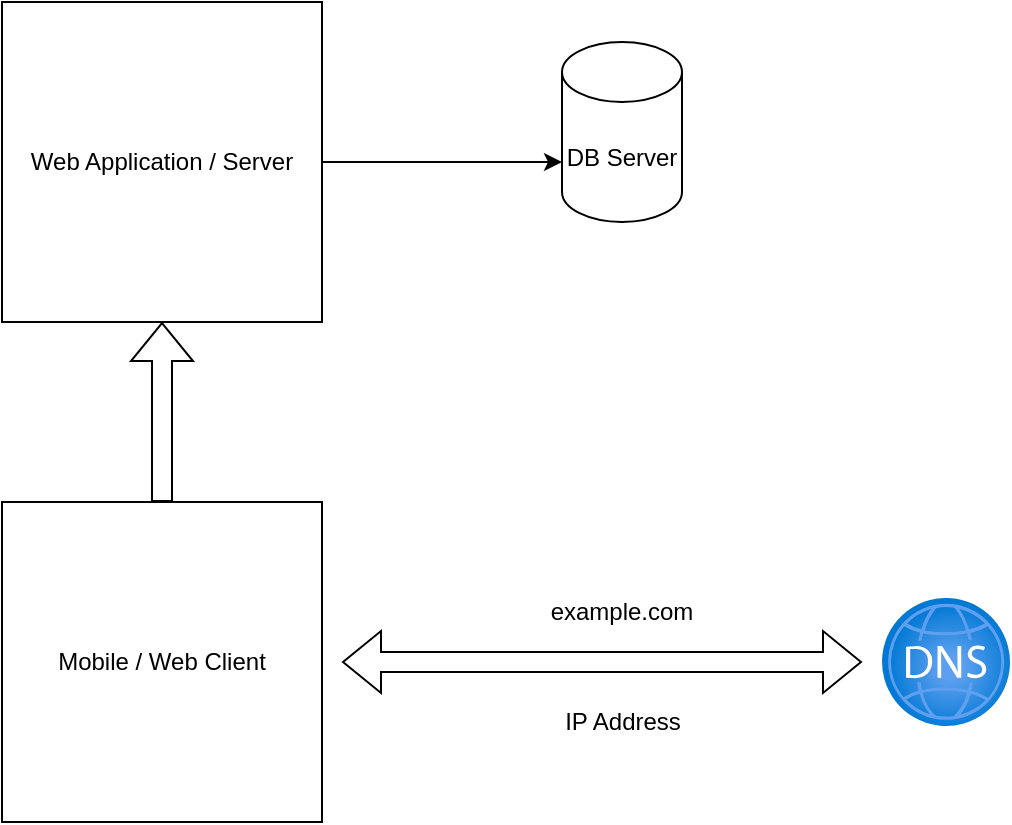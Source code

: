 <mxfile version="20.5.1" type="github">
  <diagram id="lPzttRUac0EdDahc5sDr" name="Page-1">
    <mxGraphModel dx="862" dy="432" grid="1" gridSize="10" guides="1" tooltips="1" connect="1" arrows="1" fold="1" page="1" pageScale="1" pageWidth="850" pageHeight="1100" math="0" shadow="0">
      <root>
        <mxCell id="0" />
        <mxCell id="1" parent="0" />
        <mxCell id="Sf67TP1qRJDmqfovEGl8-1" value="Web Application / Server" style="whiteSpace=wrap;html=1;aspect=fixed;" vertex="1" parent="1">
          <mxGeometry x="200" y="40" width="160" height="160" as="geometry" />
        </mxCell>
        <mxCell id="Sf67TP1qRJDmqfovEGl8-2" value="DB Server" style="shape=cylinder3;whiteSpace=wrap;html=1;boundedLbl=1;backgroundOutline=1;size=15;" vertex="1" parent="1">
          <mxGeometry x="480" y="60" width="60" height="90" as="geometry" />
        </mxCell>
        <mxCell id="Sf67TP1qRJDmqfovEGl8-3" value="Mobile / Web Client" style="whiteSpace=wrap;html=1;aspect=fixed;" vertex="1" parent="1">
          <mxGeometry x="200" y="290" width="160" height="160" as="geometry" />
        </mxCell>
        <mxCell id="Sf67TP1qRJDmqfovEGl8-4" value="" style="aspect=fixed;html=1;points=[];align=center;image;fontSize=12;image=img/lib/azure2/networking/DNS_Zones.svg;" vertex="1" parent="1">
          <mxGeometry x="640" y="338" width="64" height="64" as="geometry" />
        </mxCell>
        <mxCell id="Sf67TP1qRJDmqfovEGl8-5" value="" style="shape=flexArrow;endArrow=classic;startArrow=classic;html=1;rounded=0;" edge="1" parent="1">
          <mxGeometry width="100" height="100" relative="1" as="geometry">
            <mxPoint x="370" y="370" as="sourcePoint" />
            <mxPoint x="630" y="370" as="targetPoint" />
          </mxGeometry>
        </mxCell>
        <mxCell id="Sf67TP1qRJDmqfovEGl8-6" value="example.com" style="text;html=1;strokeColor=none;fillColor=none;align=center;verticalAlign=middle;whiteSpace=wrap;rounded=0;" vertex="1" parent="1">
          <mxGeometry x="480" y="330" width="60" height="30" as="geometry" />
        </mxCell>
        <mxCell id="Sf67TP1qRJDmqfovEGl8-7" value="IP Address" style="text;html=1;align=center;verticalAlign=middle;resizable=0;points=[];autosize=1;strokeColor=none;fillColor=none;" vertex="1" parent="1">
          <mxGeometry x="470" y="385" width="80" height="30" as="geometry" />
        </mxCell>
        <mxCell id="Sf67TP1qRJDmqfovEGl8-10" value="" style="shape=flexArrow;endArrow=classic;html=1;rounded=0;exitX=0.5;exitY=0;exitDx=0;exitDy=0;" edge="1" parent="1" source="Sf67TP1qRJDmqfovEGl8-3" target="Sf67TP1qRJDmqfovEGl8-1">
          <mxGeometry width="50" height="50" relative="1" as="geometry">
            <mxPoint x="400" y="260" as="sourcePoint" />
            <mxPoint x="300" y="210" as="targetPoint" />
          </mxGeometry>
        </mxCell>
        <mxCell id="Sf67TP1qRJDmqfovEGl8-11" value="" style="endArrow=classic;html=1;rounded=0;entryX=0;entryY=0;entryDx=0;entryDy=60;entryPerimeter=0;" edge="1" parent="1" target="Sf67TP1qRJDmqfovEGl8-2">
          <mxGeometry width="50" height="50" relative="1" as="geometry">
            <mxPoint x="360" y="120" as="sourcePoint" />
            <mxPoint x="410" y="70" as="targetPoint" />
          </mxGeometry>
        </mxCell>
      </root>
    </mxGraphModel>
  </diagram>
</mxfile>
